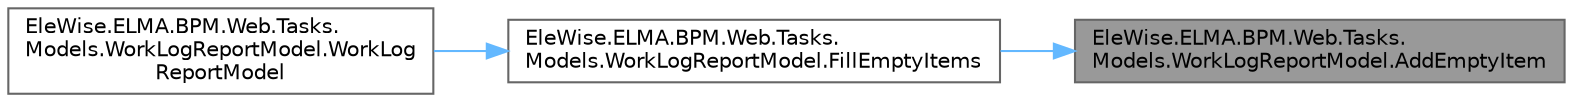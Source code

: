 digraph "EleWise.ELMA.BPM.Web.Tasks.Models.WorkLogReportModel.AddEmptyItem"
{
 // LATEX_PDF_SIZE
  bgcolor="transparent";
  edge [fontname=Helvetica,fontsize=10,labelfontname=Helvetica,labelfontsize=10];
  node [fontname=Helvetica,fontsize=10,shape=box,height=0.2,width=0.4];
  rankdir="RL";
  Node1 [id="Node000001",label="EleWise.ELMA.BPM.Web.Tasks.\lModels.WorkLogReportModel.AddEmptyItem",height=0.2,width=0.4,color="gray40", fillcolor="grey60", style="filled", fontcolor="black",tooltip="Добавить пустой элемент трудозатрат в список."];
  Node1 -> Node2 [id="edge1_Node000001_Node000002",dir="back",color="steelblue1",style="solid",tooltip=" "];
  Node2 [id="Node000002",label="EleWise.ELMA.BPM.Web.Tasks.\lModels.WorkLogReportModel.FillEmptyItems",height=0.2,width=0.4,color="grey40", fillcolor="white", style="filled",URL="$class_ele_wise_1_1_e_l_m_a_1_1_b_p_m_1_1_web_1_1_tasks_1_1_models_1_1_work_log_report_model.html#a79ee3bd487786546048a20db9f38a187",tooltip="Добавление в список пустых элементов трудозатрат. Если дня в списке нет, то он создаётся."];
  Node2 -> Node3 [id="edge2_Node000002_Node000003",dir="back",color="steelblue1",style="solid",tooltip=" "];
  Node3 [id="Node000003",label="EleWise.ELMA.BPM.Web.Tasks.\lModels.WorkLogReportModel.WorkLog\lReportModel",height=0.2,width=0.4,color="grey40", fillcolor="white", style="filled",URL="$class_ele_wise_1_1_e_l_m_a_1_1_b_p_m_1_1_web_1_1_tasks_1_1_models_1_1_work_log_report_model.html#a3415546fa8acb3ebc3942cb2c502b1fa",tooltip="Ctor."];
}
